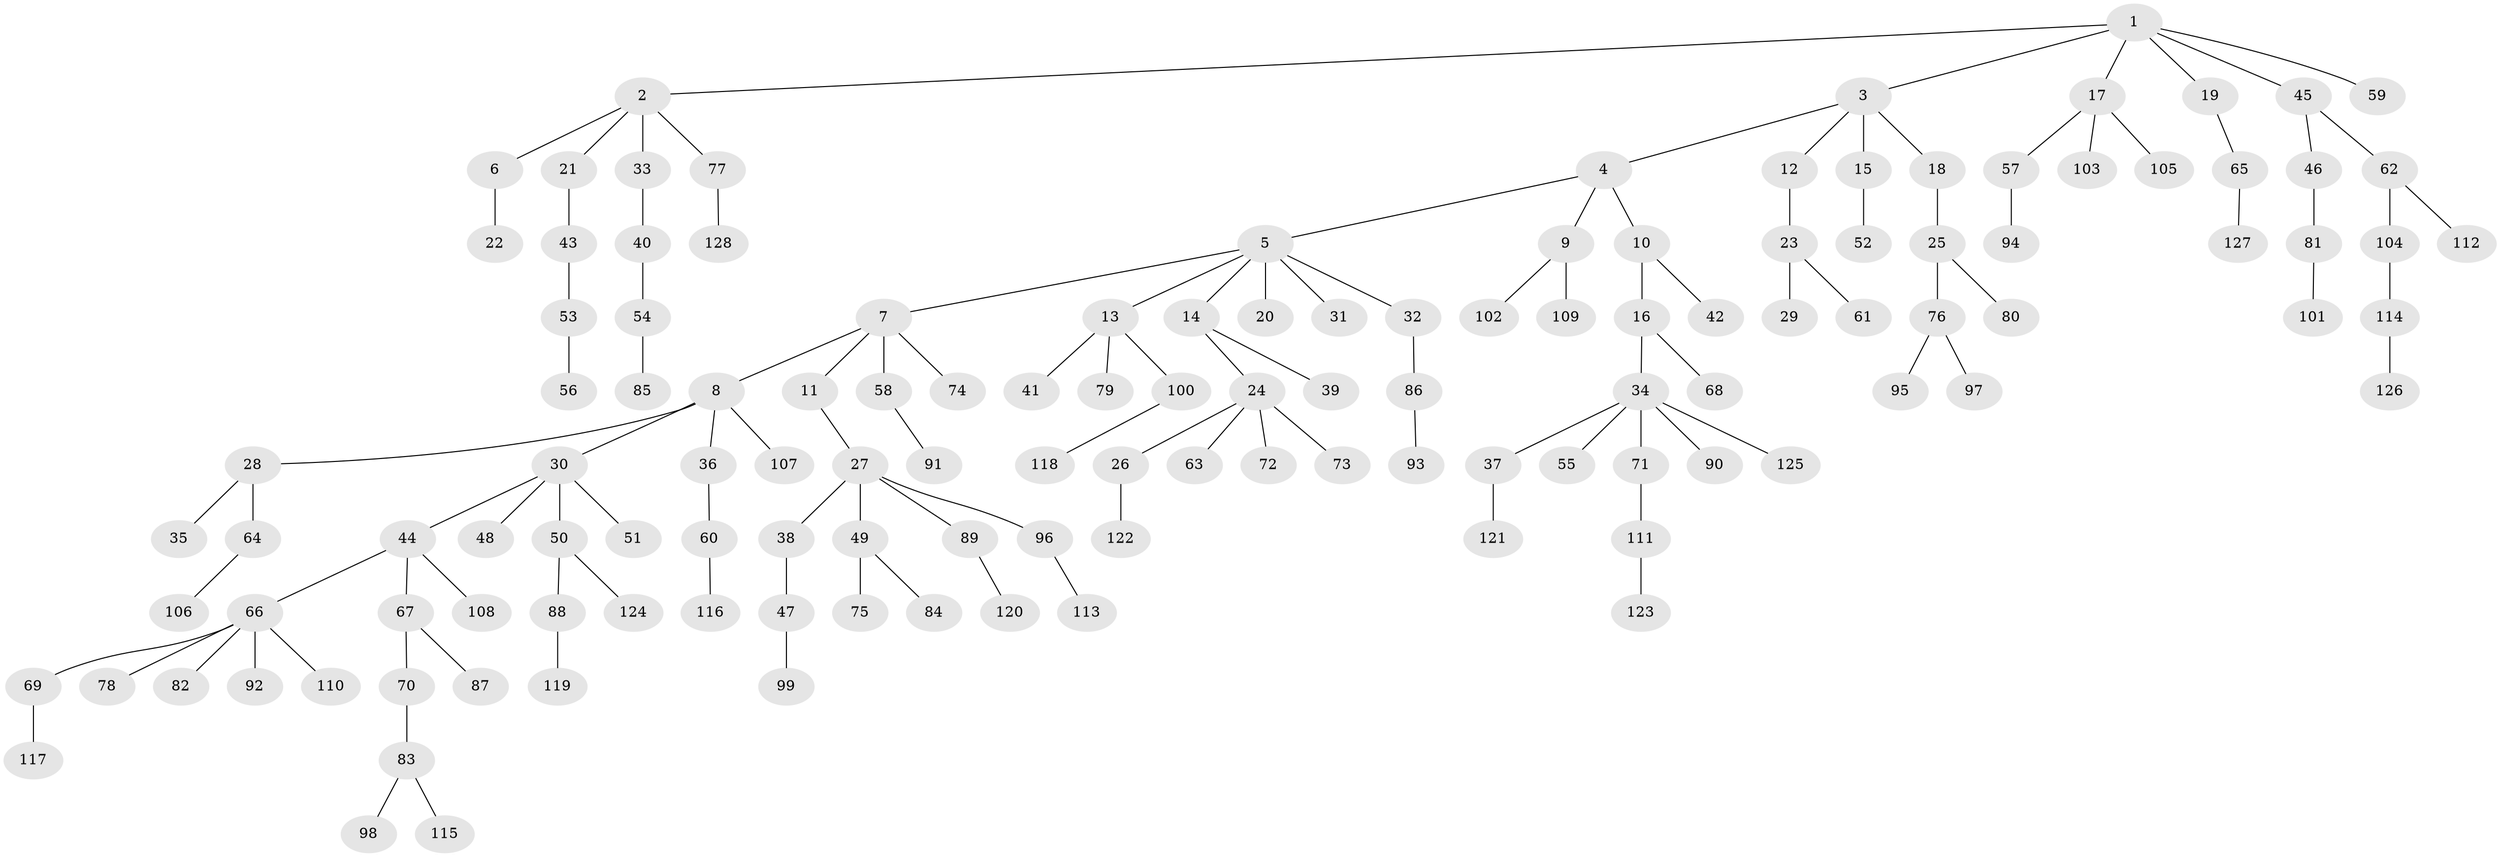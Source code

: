 // Generated by graph-tools (version 1.1) at 2025/26/03/09/25 03:26:26]
// undirected, 128 vertices, 127 edges
graph export_dot {
graph [start="1"]
  node [color=gray90,style=filled];
  1;
  2;
  3;
  4;
  5;
  6;
  7;
  8;
  9;
  10;
  11;
  12;
  13;
  14;
  15;
  16;
  17;
  18;
  19;
  20;
  21;
  22;
  23;
  24;
  25;
  26;
  27;
  28;
  29;
  30;
  31;
  32;
  33;
  34;
  35;
  36;
  37;
  38;
  39;
  40;
  41;
  42;
  43;
  44;
  45;
  46;
  47;
  48;
  49;
  50;
  51;
  52;
  53;
  54;
  55;
  56;
  57;
  58;
  59;
  60;
  61;
  62;
  63;
  64;
  65;
  66;
  67;
  68;
  69;
  70;
  71;
  72;
  73;
  74;
  75;
  76;
  77;
  78;
  79;
  80;
  81;
  82;
  83;
  84;
  85;
  86;
  87;
  88;
  89;
  90;
  91;
  92;
  93;
  94;
  95;
  96;
  97;
  98;
  99;
  100;
  101;
  102;
  103;
  104;
  105;
  106;
  107;
  108;
  109;
  110;
  111;
  112;
  113;
  114;
  115;
  116;
  117;
  118;
  119;
  120;
  121;
  122;
  123;
  124;
  125;
  126;
  127;
  128;
  1 -- 2;
  1 -- 3;
  1 -- 17;
  1 -- 19;
  1 -- 45;
  1 -- 59;
  2 -- 6;
  2 -- 21;
  2 -- 33;
  2 -- 77;
  3 -- 4;
  3 -- 12;
  3 -- 15;
  3 -- 18;
  4 -- 5;
  4 -- 9;
  4 -- 10;
  5 -- 7;
  5 -- 13;
  5 -- 14;
  5 -- 20;
  5 -- 31;
  5 -- 32;
  6 -- 22;
  7 -- 8;
  7 -- 11;
  7 -- 58;
  7 -- 74;
  8 -- 28;
  8 -- 30;
  8 -- 36;
  8 -- 107;
  9 -- 102;
  9 -- 109;
  10 -- 16;
  10 -- 42;
  11 -- 27;
  12 -- 23;
  13 -- 41;
  13 -- 79;
  13 -- 100;
  14 -- 24;
  14 -- 39;
  15 -- 52;
  16 -- 34;
  16 -- 68;
  17 -- 57;
  17 -- 103;
  17 -- 105;
  18 -- 25;
  19 -- 65;
  21 -- 43;
  23 -- 29;
  23 -- 61;
  24 -- 26;
  24 -- 63;
  24 -- 72;
  24 -- 73;
  25 -- 76;
  25 -- 80;
  26 -- 122;
  27 -- 38;
  27 -- 49;
  27 -- 89;
  27 -- 96;
  28 -- 35;
  28 -- 64;
  30 -- 44;
  30 -- 48;
  30 -- 50;
  30 -- 51;
  32 -- 86;
  33 -- 40;
  34 -- 37;
  34 -- 55;
  34 -- 71;
  34 -- 90;
  34 -- 125;
  36 -- 60;
  37 -- 121;
  38 -- 47;
  40 -- 54;
  43 -- 53;
  44 -- 66;
  44 -- 67;
  44 -- 108;
  45 -- 46;
  45 -- 62;
  46 -- 81;
  47 -- 99;
  49 -- 75;
  49 -- 84;
  50 -- 88;
  50 -- 124;
  53 -- 56;
  54 -- 85;
  57 -- 94;
  58 -- 91;
  60 -- 116;
  62 -- 104;
  62 -- 112;
  64 -- 106;
  65 -- 127;
  66 -- 69;
  66 -- 78;
  66 -- 82;
  66 -- 92;
  66 -- 110;
  67 -- 70;
  67 -- 87;
  69 -- 117;
  70 -- 83;
  71 -- 111;
  76 -- 95;
  76 -- 97;
  77 -- 128;
  81 -- 101;
  83 -- 98;
  83 -- 115;
  86 -- 93;
  88 -- 119;
  89 -- 120;
  96 -- 113;
  100 -- 118;
  104 -- 114;
  111 -- 123;
  114 -- 126;
}
